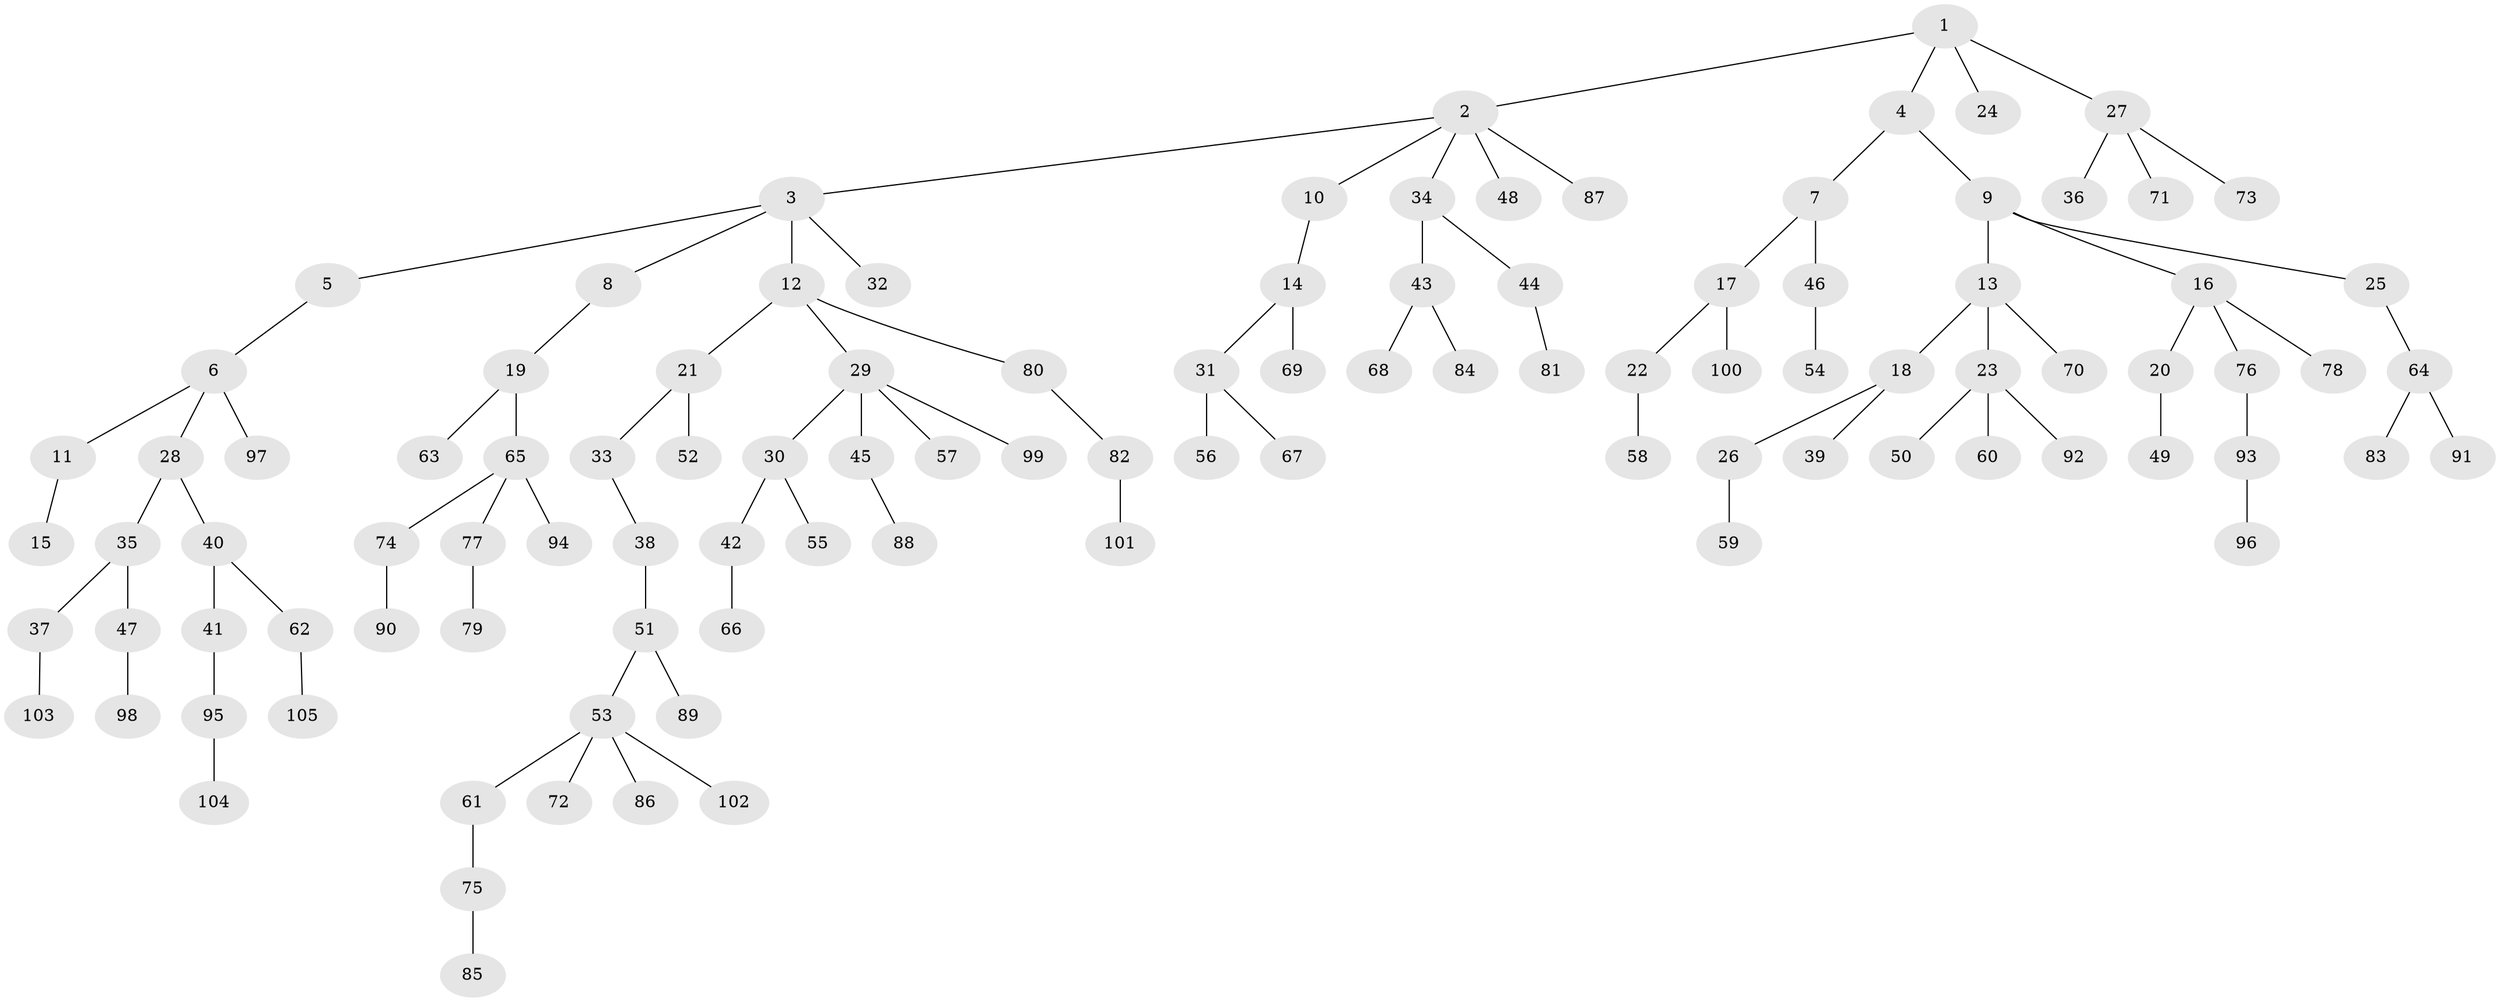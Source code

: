 // coarse degree distribution, {3: 0.1917808219178082, 5: 0.0547945205479452, 7: 0.0136986301369863, 4: 0.0273972602739726, 2: 0.136986301369863, 6: 0.0136986301369863, 1: 0.5616438356164384}
// Generated by graph-tools (version 1.1) at 2025/52/02/27/25 19:52:10]
// undirected, 105 vertices, 104 edges
graph export_dot {
graph [start="1"]
  node [color=gray90,style=filled];
  1;
  2;
  3;
  4;
  5;
  6;
  7;
  8;
  9;
  10;
  11;
  12;
  13;
  14;
  15;
  16;
  17;
  18;
  19;
  20;
  21;
  22;
  23;
  24;
  25;
  26;
  27;
  28;
  29;
  30;
  31;
  32;
  33;
  34;
  35;
  36;
  37;
  38;
  39;
  40;
  41;
  42;
  43;
  44;
  45;
  46;
  47;
  48;
  49;
  50;
  51;
  52;
  53;
  54;
  55;
  56;
  57;
  58;
  59;
  60;
  61;
  62;
  63;
  64;
  65;
  66;
  67;
  68;
  69;
  70;
  71;
  72;
  73;
  74;
  75;
  76;
  77;
  78;
  79;
  80;
  81;
  82;
  83;
  84;
  85;
  86;
  87;
  88;
  89;
  90;
  91;
  92;
  93;
  94;
  95;
  96;
  97;
  98;
  99;
  100;
  101;
  102;
  103;
  104;
  105;
  1 -- 2;
  1 -- 4;
  1 -- 24;
  1 -- 27;
  2 -- 3;
  2 -- 10;
  2 -- 34;
  2 -- 48;
  2 -- 87;
  3 -- 5;
  3 -- 8;
  3 -- 12;
  3 -- 32;
  4 -- 7;
  4 -- 9;
  5 -- 6;
  6 -- 11;
  6 -- 28;
  6 -- 97;
  7 -- 17;
  7 -- 46;
  8 -- 19;
  9 -- 13;
  9 -- 16;
  9 -- 25;
  10 -- 14;
  11 -- 15;
  12 -- 21;
  12 -- 29;
  12 -- 80;
  13 -- 18;
  13 -- 23;
  13 -- 70;
  14 -- 31;
  14 -- 69;
  16 -- 20;
  16 -- 76;
  16 -- 78;
  17 -- 22;
  17 -- 100;
  18 -- 26;
  18 -- 39;
  19 -- 63;
  19 -- 65;
  20 -- 49;
  21 -- 33;
  21 -- 52;
  22 -- 58;
  23 -- 50;
  23 -- 60;
  23 -- 92;
  25 -- 64;
  26 -- 59;
  27 -- 36;
  27 -- 71;
  27 -- 73;
  28 -- 35;
  28 -- 40;
  29 -- 30;
  29 -- 45;
  29 -- 57;
  29 -- 99;
  30 -- 42;
  30 -- 55;
  31 -- 56;
  31 -- 67;
  33 -- 38;
  34 -- 43;
  34 -- 44;
  35 -- 37;
  35 -- 47;
  37 -- 103;
  38 -- 51;
  40 -- 41;
  40 -- 62;
  41 -- 95;
  42 -- 66;
  43 -- 68;
  43 -- 84;
  44 -- 81;
  45 -- 88;
  46 -- 54;
  47 -- 98;
  51 -- 53;
  51 -- 89;
  53 -- 61;
  53 -- 72;
  53 -- 86;
  53 -- 102;
  61 -- 75;
  62 -- 105;
  64 -- 83;
  64 -- 91;
  65 -- 74;
  65 -- 77;
  65 -- 94;
  74 -- 90;
  75 -- 85;
  76 -- 93;
  77 -- 79;
  80 -- 82;
  82 -- 101;
  93 -- 96;
  95 -- 104;
}
